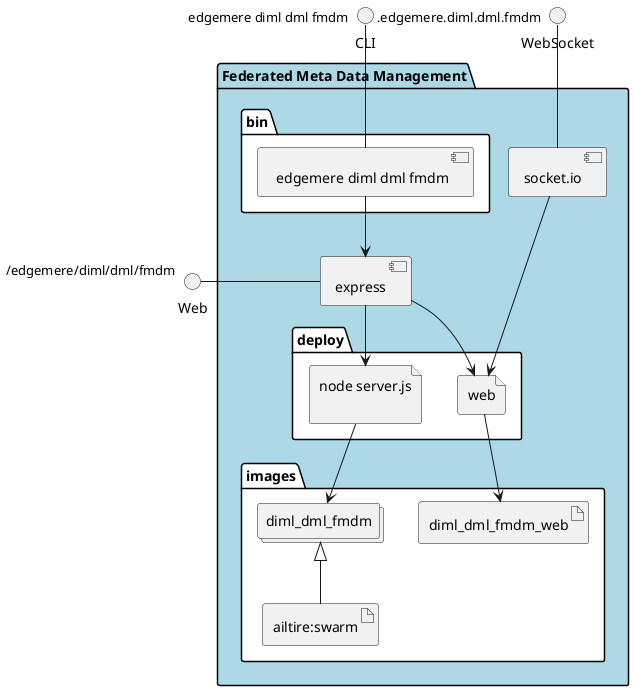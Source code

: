 @startuml
  interface CLI
  interface Web
  interface WebSocket
package "Federated Meta Data Management" #lightblue {
  component express as REST
  component socket.io as socket
  folder bin #ffffff {
    component " edgemere diml dml fmdm" as binName
  }
  binName --> REST

  folder deploy #ffffff {
      file "node server.js\n" as diml_dml_fmdm_container
      REST --> diml_dml_fmdm_container

  
    file "web" as web_container
    REST --> web_container
    socket ---> web_container
  
  }
  folder images #ffffff {
    collections "diml_dml_fmdm" as diml_dml_fmdmimage
    artifact "ailtire:swarm" as ailtireswarm
    diml_dml_fmdmimage <|-- ailtireswarm
    diml_dml_fmdm_container --> diml_dml_fmdmimage

  
      artifact "diml_dml_fmdm_web" as diml_dml_fmdm_web
      web_container --> diml_dml_fmdm_web
    
  }
}
CLI " edgemere diml dml fmdm" -- binName
Web "/edgemere/diml/dml/fmdm" - REST
WebSocket ".edgemere.diml.dml.fmdm" -- socket

@enduml
